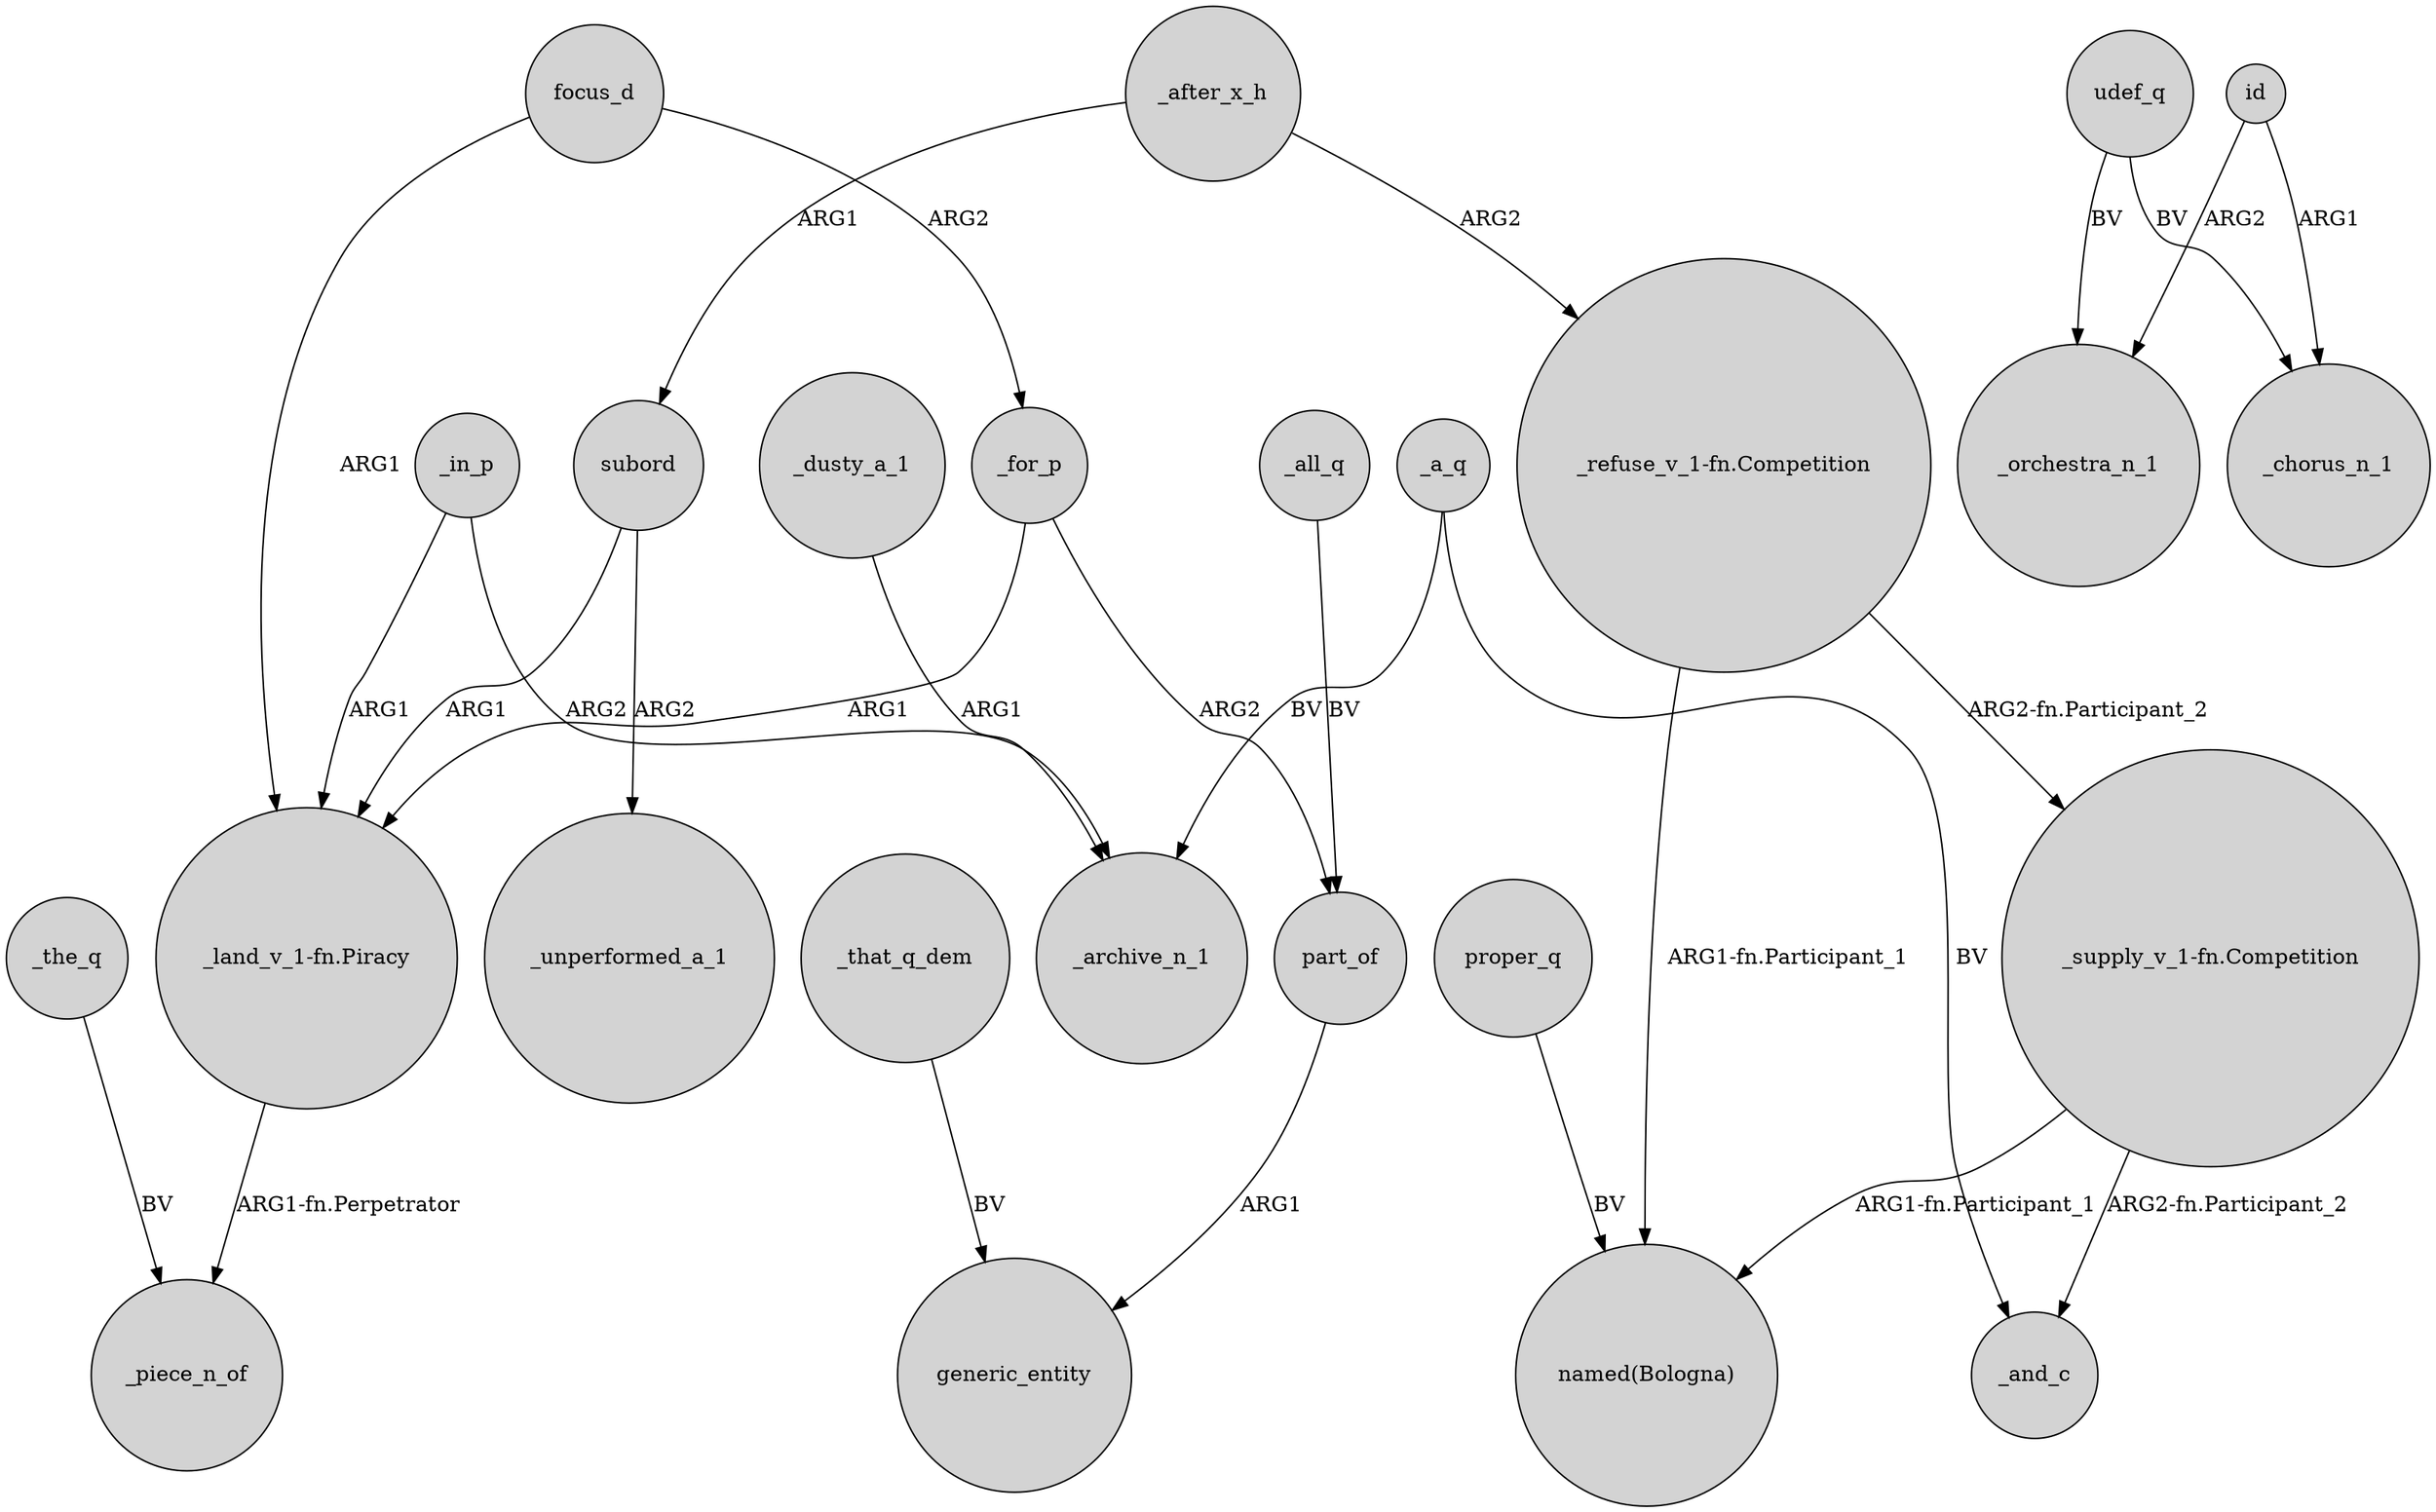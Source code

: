 digraph {
	node [shape=circle style=filled]
	focus_d -> "_land_v_1-fn.Piracy" [label=ARG1]
	_in_p -> _archive_n_1 [label=ARG2]
	"_refuse_v_1-fn.Competition" -> "_supply_v_1-fn.Competition" [label="ARG2-fn.Participant_2"]
	_for_p -> "_land_v_1-fn.Piracy" [label=ARG1]
	_the_q -> _piece_n_of [label=BV]
	_a_q -> _and_c [label=BV]
	subord -> _unperformed_a_1 [label=ARG2]
	_for_p -> part_of [label=ARG2]
	"_supply_v_1-fn.Competition" -> "named(Bologna)" [label="ARG1-fn.Participant_1"]
	_all_q -> part_of [label=BV]
	proper_q -> "named(Bologna)" [label=BV]
	_after_x_h -> "_refuse_v_1-fn.Competition" [label=ARG2]
	_in_p -> "_land_v_1-fn.Piracy" [label=ARG1]
	_a_q -> _archive_n_1 [label=BV]
	subord -> "_land_v_1-fn.Piracy" [label=ARG1]
	udef_q -> _orchestra_n_1 [label=BV]
	"_refuse_v_1-fn.Competition" -> "named(Bologna)" [label="ARG1-fn.Participant_1"]
	udef_q -> _chorus_n_1 [label=BV]
	"_supply_v_1-fn.Competition" -> _and_c [label="ARG2-fn.Participant_2"]
	"_land_v_1-fn.Piracy" -> _piece_n_of [label="ARG1-fn.Perpetrator"]
	part_of -> generic_entity [label=ARG1]
	focus_d -> _for_p [label=ARG2]
	_that_q_dem -> generic_entity [label=BV]
	id -> _chorus_n_1 [label=ARG1]
	_after_x_h -> subord [label=ARG1]
	_dusty_a_1 -> _archive_n_1 [label=ARG1]
	id -> _orchestra_n_1 [label=ARG2]
}
